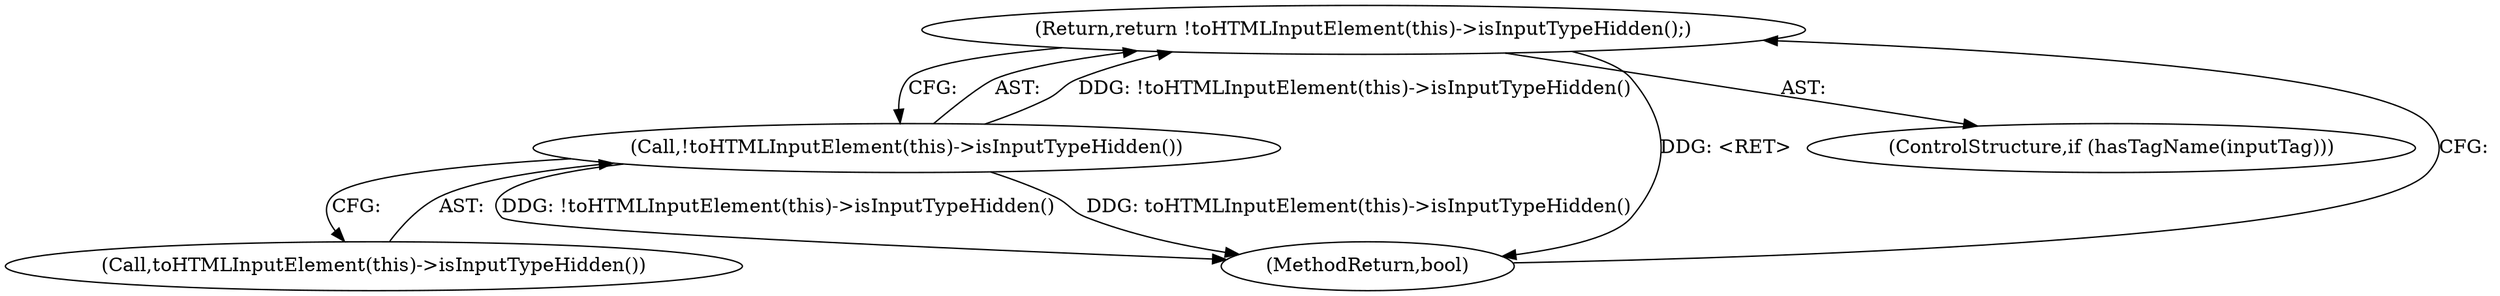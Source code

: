 digraph "1_Chrome_25f9415f43d607d3d01f542f067e3cc471983e6b@del" {
"1000111" [label="(Return,return !toHTMLInputElement(this)->isInputTypeHidden();)"];
"1000112" [label="(Call,!toHTMLInputElement(this)->isInputTypeHidden())"];
"1000136" [label="(MethodReturn,bool)"];
"1000111" [label="(Return,return !toHTMLInputElement(this)->isInputTypeHidden();)"];
"1000108" [label="(ControlStructure,if (hasTagName(inputTag)))"];
"1000113" [label="(Call,toHTMLInputElement(this)->isInputTypeHidden())"];
"1000112" [label="(Call,!toHTMLInputElement(this)->isInputTypeHidden())"];
"1000111" -> "1000108"  [label="AST: "];
"1000111" -> "1000112"  [label="CFG: "];
"1000112" -> "1000111"  [label="AST: "];
"1000136" -> "1000111"  [label="CFG: "];
"1000111" -> "1000136"  [label="DDG: <RET>"];
"1000112" -> "1000111"  [label="DDG: !toHTMLInputElement(this)->isInputTypeHidden()"];
"1000112" -> "1000113"  [label="CFG: "];
"1000113" -> "1000112"  [label="AST: "];
"1000112" -> "1000136"  [label="DDG: !toHTMLInputElement(this)->isInputTypeHidden()"];
"1000112" -> "1000136"  [label="DDG: toHTMLInputElement(this)->isInputTypeHidden()"];
}
